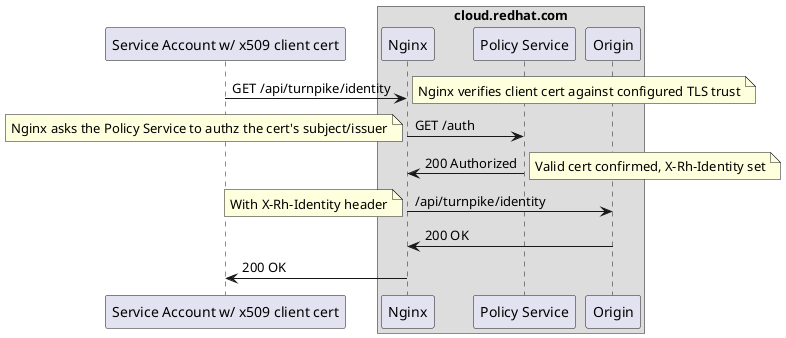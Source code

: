 @startuml turnpike-mTLS

participant "Service Account w/ x509 client cert" as service_account
box "cloud.redhat.com"
participant Nginx
participant "Policy Service" as policy_service
participant Origin
end box

service_account -> Nginx: GET /api/turnpike/identity
note right: Nginx verifies client cert against configured TLS trust
Nginx -> policy_service: GET /auth
note left: Nginx asks the Policy Service to authz the cert's subject/issuer
policy_service -> Nginx: 200 Authorized
note right: Valid cert confirmed, X-Rh-Identity set
Nginx -> Origin: /api/turnpike/identity
note left: With X-Rh-Identity header
Origin -> Nginx: 200 OK
Nginx -> service_account: 200 OK

@enduml
